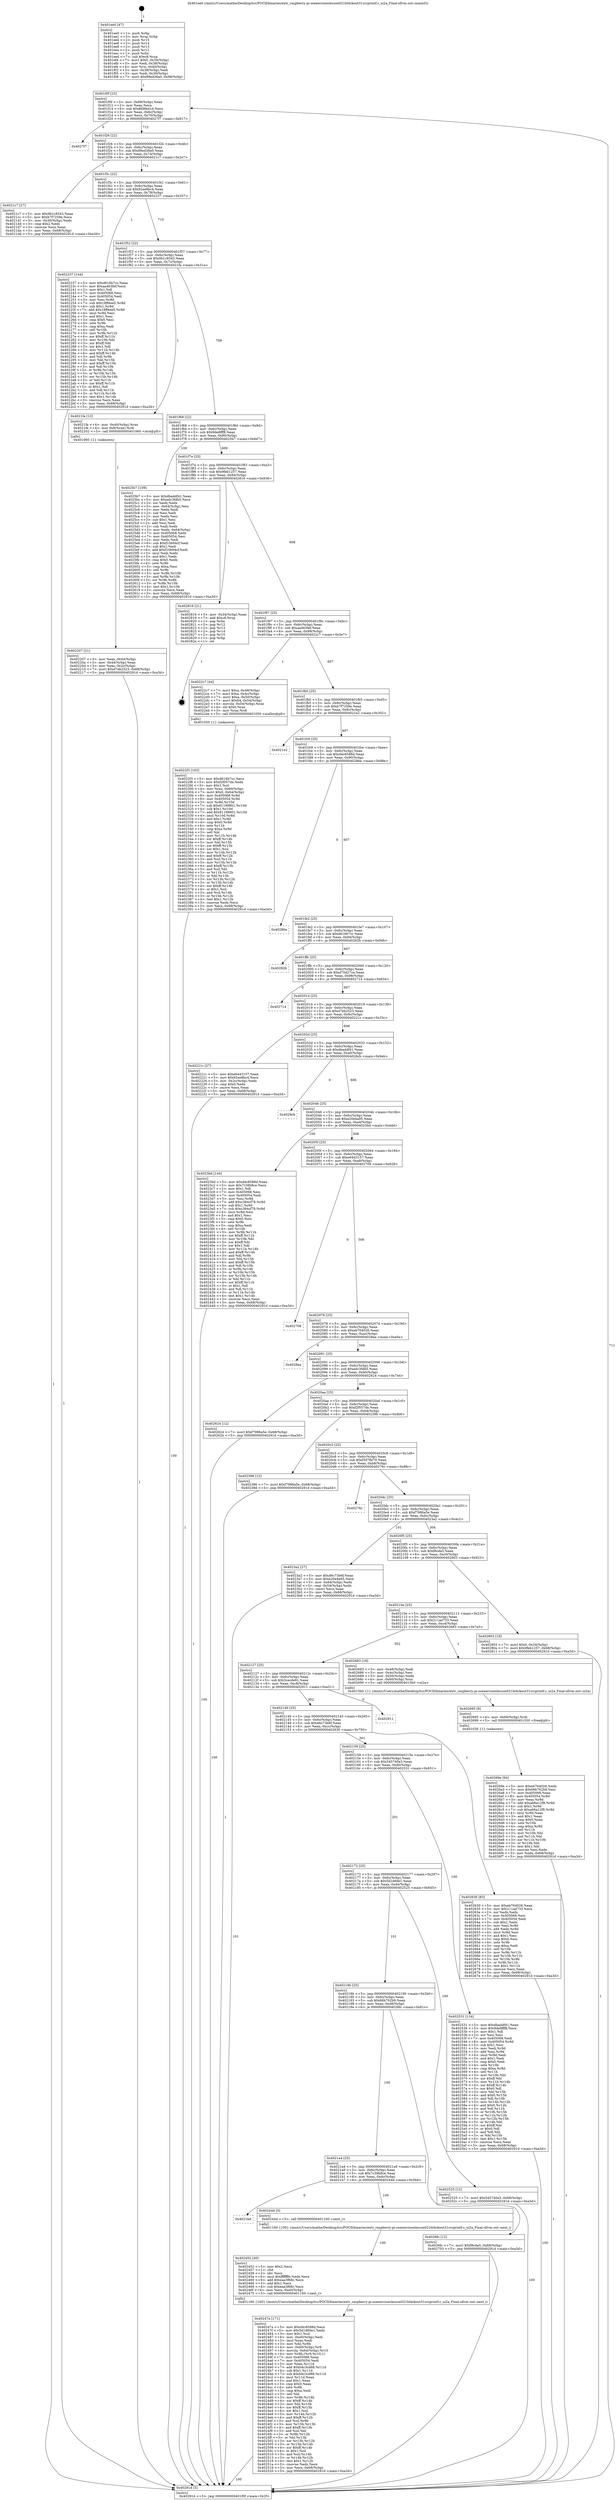digraph "0x401ee0" {
  label = "0x401ee0 (/mnt/c/Users/mathe/Desktop/tcc/POCII/binaries/extr_raspberry-pi-osexerciseslesson021bl4ckout31srcprintf.c_ui2a_Final-ollvm.out::main(0))"
  labelloc = "t"
  node[shape=record]

  Entry [label="",width=0.3,height=0.3,shape=circle,fillcolor=black,style=filled]
  "0x401f0f" [label="{
     0x401f0f [23]\l
     | [instrs]\l
     &nbsp;&nbsp;0x401f0f \<+3\>: mov -0x68(%rbp),%eax\l
     &nbsp;&nbsp;0x401f12 \<+2\>: mov %eax,%ecx\l
     &nbsp;&nbsp;0x401f14 \<+6\>: sub $0x869fa41d,%ecx\l
     &nbsp;&nbsp;0x401f1a \<+3\>: mov %eax,-0x6c(%rbp)\l
     &nbsp;&nbsp;0x401f1d \<+3\>: mov %ecx,-0x70(%rbp)\l
     &nbsp;&nbsp;0x401f20 \<+6\>: je 00000000004027f7 \<main+0x917\>\l
  }"]
  "0x4027f7" [label="{
     0x4027f7\l
  }", style=dashed]
  "0x401f26" [label="{
     0x401f26 [22]\l
     | [instrs]\l
     &nbsp;&nbsp;0x401f26 \<+5\>: jmp 0000000000401f2b \<main+0x4b\>\l
     &nbsp;&nbsp;0x401f2b \<+3\>: mov -0x6c(%rbp),%eax\l
     &nbsp;&nbsp;0x401f2e \<+5\>: sub $0x89ed36a0,%eax\l
     &nbsp;&nbsp;0x401f33 \<+3\>: mov %eax,-0x74(%rbp)\l
     &nbsp;&nbsp;0x401f36 \<+6\>: je 00000000004021c7 \<main+0x2e7\>\l
  }"]
  Exit [label="",width=0.3,height=0.3,shape=circle,fillcolor=black,style=filled,peripheries=2]
  "0x4021c7" [label="{
     0x4021c7 [27]\l
     | [instrs]\l
     &nbsp;&nbsp;0x4021c7 \<+5\>: mov $0x9b1c9343,%eax\l
     &nbsp;&nbsp;0x4021cc \<+5\>: mov $0xb7f7259e,%ecx\l
     &nbsp;&nbsp;0x4021d1 \<+3\>: mov -0x30(%rbp),%edx\l
     &nbsp;&nbsp;0x4021d4 \<+3\>: cmp $0x2,%edx\l
     &nbsp;&nbsp;0x4021d7 \<+3\>: cmovne %ecx,%eax\l
     &nbsp;&nbsp;0x4021da \<+3\>: mov %eax,-0x68(%rbp)\l
     &nbsp;&nbsp;0x4021dd \<+5\>: jmp 000000000040291d \<main+0xa3d\>\l
  }"]
  "0x401f3c" [label="{
     0x401f3c [22]\l
     | [instrs]\l
     &nbsp;&nbsp;0x401f3c \<+5\>: jmp 0000000000401f41 \<main+0x61\>\l
     &nbsp;&nbsp;0x401f41 \<+3\>: mov -0x6c(%rbp),%eax\l
     &nbsp;&nbsp;0x401f44 \<+5\>: sub $0x92ae8bc4,%eax\l
     &nbsp;&nbsp;0x401f49 \<+3\>: mov %eax,-0x78(%rbp)\l
     &nbsp;&nbsp;0x401f4c \<+6\>: je 0000000000402237 \<main+0x357\>\l
  }"]
  "0x40291d" [label="{
     0x40291d [5]\l
     | [instrs]\l
     &nbsp;&nbsp;0x40291d \<+5\>: jmp 0000000000401f0f \<main+0x2f\>\l
  }"]
  "0x401ee0" [label="{
     0x401ee0 [47]\l
     | [instrs]\l
     &nbsp;&nbsp;0x401ee0 \<+1\>: push %rbp\l
     &nbsp;&nbsp;0x401ee1 \<+3\>: mov %rsp,%rbp\l
     &nbsp;&nbsp;0x401ee4 \<+2\>: push %r15\l
     &nbsp;&nbsp;0x401ee6 \<+2\>: push %r14\l
     &nbsp;&nbsp;0x401ee8 \<+2\>: push %r13\l
     &nbsp;&nbsp;0x401eea \<+2\>: push %r12\l
     &nbsp;&nbsp;0x401eec \<+1\>: push %rbx\l
     &nbsp;&nbsp;0x401eed \<+7\>: sub $0xc8,%rsp\l
     &nbsp;&nbsp;0x401ef4 \<+7\>: movl $0x0,-0x34(%rbp)\l
     &nbsp;&nbsp;0x401efb \<+3\>: mov %edi,-0x38(%rbp)\l
     &nbsp;&nbsp;0x401efe \<+4\>: mov %rsi,-0x40(%rbp)\l
     &nbsp;&nbsp;0x401f02 \<+3\>: mov -0x38(%rbp),%edi\l
     &nbsp;&nbsp;0x401f05 \<+3\>: mov %edi,-0x30(%rbp)\l
     &nbsp;&nbsp;0x401f08 \<+7\>: movl $0x89ed36a0,-0x68(%rbp)\l
  }"]
  "0x40269e" [label="{
     0x40269e [94]\l
     | [instrs]\l
     &nbsp;&nbsp;0x40269e \<+5\>: mov $0xeb764026,%edx\l
     &nbsp;&nbsp;0x4026a3 \<+5\>: mov $0x66b762b9,%esi\l
     &nbsp;&nbsp;0x4026a8 \<+7\>: mov 0x405068,%eax\l
     &nbsp;&nbsp;0x4026af \<+8\>: mov 0x405054,%r8d\l
     &nbsp;&nbsp;0x4026b7 \<+3\>: mov %eax,%r9d\l
     &nbsp;&nbsp;0x4026ba \<+7\>: add $0xab6a12f8,%r9d\l
     &nbsp;&nbsp;0x4026c1 \<+4\>: sub $0x1,%r9d\l
     &nbsp;&nbsp;0x4026c5 \<+7\>: sub $0xab6a12f8,%r9d\l
     &nbsp;&nbsp;0x4026cc \<+4\>: imul %r9d,%eax\l
     &nbsp;&nbsp;0x4026d0 \<+3\>: and $0x1,%eax\l
     &nbsp;&nbsp;0x4026d3 \<+3\>: cmp $0x0,%eax\l
     &nbsp;&nbsp;0x4026d6 \<+4\>: sete %r10b\l
     &nbsp;&nbsp;0x4026da \<+4\>: cmp $0xa,%r8d\l
     &nbsp;&nbsp;0x4026de \<+4\>: setl %r11b\l
     &nbsp;&nbsp;0x4026e2 \<+3\>: mov %r10b,%bl\l
     &nbsp;&nbsp;0x4026e5 \<+3\>: and %r11b,%bl\l
     &nbsp;&nbsp;0x4026e8 \<+3\>: xor %r11b,%r10b\l
     &nbsp;&nbsp;0x4026eb \<+3\>: or %r10b,%bl\l
     &nbsp;&nbsp;0x4026ee \<+3\>: test $0x1,%bl\l
     &nbsp;&nbsp;0x4026f1 \<+3\>: cmovne %esi,%edx\l
     &nbsp;&nbsp;0x4026f4 \<+3\>: mov %edx,-0x68(%rbp)\l
     &nbsp;&nbsp;0x4026f7 \<+5\>: jmp 000000000040291d \<main+0xa3d\>\l
  }"]
  "0x402237" [label="{
     0x402237 [144]\l
     | [instrs]\l
     &nbsp;&nbsp;0x402237 \<+5\>: mov $0xd616b7cc,%eax\l
     &nbsp;&nbsp;0x40223c \<+5\>: mov $0xaa463fef,%ecx\l
     &nbsp;&nbsp;0x402241 \<+2\>: mov $0x1,%dl\l
     &nbsp;&nbsp;0x402243 \<+7\>: mov 0x405068,%esi\l
     &nbsp;&nbsp;0x40224a \<+7\>: mov 0x405054,%edi\l
     &nbsp;&nbsp;0x402251 \<+3\>: mov %esi,%r8d\l
     &nbsp;&nbsp;0x402254 \<+7\>: sub $0x18ff4ee5,%r8d\l
     &nbsp;&nbsp;0x40225b \<+4\>: sub $0x1,%r8d\l
     &nbsp;&nbsp;0x40225f \<+7\>: add $0x18ff4ee5,%r8d\l
     &nbsp;&nbsp;0x402266 \<+4\>: imul %r8d,%esi\l
     &nbsp;&nbsp;0x40226a \<+3\>: and $0x1,%esi\l
     &nbsp;&nbsp;0x40226d \<+3\>: cmp $0x0,%esi\l
     &nbsp;&nbsp;0x402270 \<+4\>: sete %r9b\l
     &nbsp;&nbsp;0x402274 \<+3\>: cmp $0xa,%edi\l
     &nbsp;&nbsp;0x402277 \<+4\>: setl %r10b\l
     &nbsp;&nbsp;0x40227b \<+3\>: mov %r9b,%r11b\l
     &nbsp;&nbsp;0x40227e \<+4\>: xor $0xff,%r11b\l
     &nbsp;&nbsp;0x402282 \<+3\>: mov %r10b,%bl\l
     &nbsp;&nbsp;0x402285 \<+3\>: xor $0xff,%bl\l
     &nbsp;&nbsp;0x402288 \<+3\>: xor $0x1,%dl\l
     &nbsp;&nbsp;0x40228b \<+3\>: mov %r11b,%r14b\l
     &nbsp;&nbsp;0x40228e \<+4\>: and $0xff,%r14b\l
     &nbsp;&nbsp;0x402292 \<+3\>: and %dl,%r9b\l
     &nbsp;&nbsp;0x402295 \<+3\>: mov %bl,%r15b\l
     &nbsp;&nbsp;0x402298 \<+4\>: and $0xff,%r15b\l
     &nbsp;&nbsp;0x40229c \<+3\>: and %dl,%r10b\l
     &nbsp;&nbsp;0x40229f \<+3\>: or %r9b,%r14b\l
     &nbsp;&nbsp;0x4022a2 \<+3\>: or %r10b,%r15b\l
     &nbsp;&nbsp;0x4022a5 \<+3\>: xor %r15b,%r14b\l
     &nbsp;&nbsp;0x4022a8 \<+3\>: or %bl,%r11b\l
     &nbsp;&nbsp;0x4022ab \<+4\>: xor $0xff,%r11b\l
     &nbsp;&nbsp;0x4022af \<+3\>: or $0x1,%dl\l
     &nbsp;&nbsp;0x4022b2 \<+3\>: and %dl,%r11b\l
     &nbsp;&nbsp;0x4022b5 \<+3\>: or %r11b,%r14b\l
     &nbsp;&nbsp;0x4022b8 \<+4\>: test $0x1,%r14b\l
     &nbsp;&nbsp;0x4022bc \<+3\>: cmovne %ecx,%eax\l
     &nbsp;&nbsp;0x4022bf \<+3\>: mov %eax,-0x68(%rbp)\l
     &nbsp;&nbsp;0x4022c2 \<+5\>: jmp 000000000040291d \<main+0xa3d\>\l
  }"]
  "0x401f52" [label="{
     0x401f52 [22]\l
     | [instrs]\l
     &nbsp;&nbsp;0x401f52 \<+5\>: jmp 0000000000401f57 \<main+0x77\>\l
     &nbsp;&nbsp;0x401f57 \<+3\>: mov -0x6c(%rbp),%eax\l
     &nbsp;&nbsp;0x401f5a \<+5\>: sub $0x9b1c9343,%eax\l
     &nbsp;&nbsp;0x401f5f \<+3\>: mov %eax,-0x7c(%rbp)\l
     &nbsp;&nbsp;0x401f62 \<+6\>: je 00000000004021fa \<main+0x31a\>\l
  }"]
  "0x402695" [label="{
     0x402695 [9]\l
     | [instrs]\l
     &nbsp;&nbsp;0x402695 \<+4\>: mov -0x60(%rbp),%rdi\l
     &nbsp;&nbsp;0x402699 \<+5\>: call 0000000000401030 \<free@plt\>\l
     | [calls]\l
     &nbsp;&nbsp;0x401030 \{1\} (unknown)\l
  }"]
  "0x4021fa" [label="{
     0x4021fa [13]\l
     | [instrs]\l
     &nbsp;&nbsp;0x4021fa \<+4\>: mov -0x40(%rbp),%rax\l
     &nbsp;&nbsp;0x4021fe \<+4\>: mov 0x8(%rax),%rdi\l
     &nbsp;&nbsp;0x402202 \<+5\>: call 0000000000401060 \<atoi@plt\>\l
     | [calls]\l
     &nbsp;&nbsp;0x401060 \{1\} (unknown)\l
  }"]
  "0x401f68" [label="{
     0x401f68 [22]\l
     | [instrs]\l
     &nbsp;&nbsp;0x401f68 \<+5\>: jmp 0000000000401f6d \<main+0x8d\>\l
     &nbsp;&nbsp;0x401f6d \<+3\>: mov -0x6c(%rbp),%eax\l
     &nbsp;&nbsp;0x401f70 \<+5\>: sub $0x9de8fff8,%eax\l
     &nbsp;&nbsp;0x401f75 \<+3\>: mov %eax,-0x80(%rbp)\l
     &nbsp;&nbsp;0x401f78 \<+6\>: je 00000000004025b7 \<main+0x6d7\>\l
  }"]
  "0x402207" [label="{
     0x402207 [21]\l
     | [instrs]\l
     &nbsp;&nbsp;0x402207 \<+3\>: mov %eax,-0x44(%rbp)\l
     &nbsp;&nbsp;0x40220a \<+3\>: mov -0x44(%rbp),%eax\l
     &nbsp;&nbsp;0x40220d \<+3\>: mov %eax,-0x2c(%rbp)\l
     &nbsp;&nbsp;0x402210 \<+7\>: movl $0xd7eb2523,-0x68(%rbp)\l
     &nbsp;&nbsp;0x402217 \<+5\>: jmp 000000000040291d \<main+0xa3d\>\l
  }"]
  "0x40247a" [label="{
     0x40247a [171]\l
     | [instrs]\l
     &nbsp;&nbsp;0x40247a \<+5\>: mov $0xd4c8588d,%ecx\l
     &nbsp;&nbsp;0x40247f \<+5\>: mov $0x5d1d69e1,%edx\l
     &nbsp;&nbsp;0x402484 \<+3\>: mov $0x1,%sil\l
     &nbsp;&nbsp;0x402487 \<+6\>: mov -0xe0(%rbp),%edi\l
     &nbsp;&nbsp;0x40248d \<+3\>: imul %eax,%edi\l
     &nbsp;&nbsp;0x402490 \<+3\>: mov %dil,%r8b\l
     &nbsp;&nbsp;0x402493 \<+4\>: mov -0x60(%rbp),%r9\l
     &nbsp;&nbsp;0x402497 \<+4\>: movslq -0x64(%rbp),%r10\l
     &nbsp;&nbsp;0x40249b \<+4\>: mov %r8b,(%r9,%r10,1)\l
     &nbsp;&nbsp;0x40249f \<+7\>: mov 0x405068,%eax\l
     &nbsp;&nbsp;0x4024a6 \<+7\>: mov 0x405054,%edi\l
     &nbsp;&nbsp;0x4024ad \<+3\>: mov %eax,%r11d\l
     &nbsp;&nbsp;0x4024b0 \<+7\>: add $0xb4c3cd88,%r11d\l
     &nbsp;&nbsp;0x4024b7 \<+4\>: sub $0x1,%r11d\l
     &nbsp;&nbsp;0x4024bb \<+7\>: sub $0xb4c3cd88,%r11d\l
     &nbsp;&nbsp;0x4024c2 \<+4\>: imul %r11d,%eax\l
     &nbsp;&nbsp;0x4024c6 \<+3\>: and $0x1,%eax\l
     &nbsp;&nbsp;0x4024c9 \<+3\>: cmp $0x0,%eax\l
     &nbsp;&nbsp;0x4024cc \<+4\>: sete %r8b\l
     &nbsp;&nbsp;0x4024d0 \<+3\>: cmp $0xa,%edi\l
     &nbsp;&nbsp;0x4024d3 \<+3\>: setl %bl\l
     &nbsp;&nbsp;0x4024d6 \<+3\>: mov %r8b,%r14b\l
     &nbsp;&nbsp;0x4024d9 \<+4\>: xor $0xff,%r14b\l
     &nbsp;&nbsp;0x4024dd \<+3\>: mov %bl,%r15b\l
     &nbsp;&nbsp;0x4024e0 \<+4\>: xor $0xff,%r15b\l
     &nbsp;&nbsp;0x4024e4 \<+4\>: xor $0x1,%sil\l
     &nbsp;&nbsp;0x4024e8 \<+3\>: mov %r14b,%r12b\l
     &nbsp;&nbsp;0x4024eb \<+4\>: and $0xff,%r12b\l
     &nbsp;&nbsp;0x4024ef \<+3\>: and %sil,%r8b\l
     &nbsp;&nbsp;0x4024f2 \<+3\>: mov %r15b,%r13b\l
     &nbsp;&nbsp;0x4024f5 \<+4\>: and $0xff,%r13b\l
     &nbsp;&nbsp;0x4024f9 \<+3\>: and %sil,%bl\l
     &nbsp;&nbsp;0x4024fc \<+3\>: or %r8b,%r12b\l
     &nbsp;&nbsp;0x4024ff \<+3\>: or %bl,%r13b\l
     &nbsp;&nbsp;0x402502 \<+3\>: xor %r13b,%r12b\l
     &nbsp;&nbsp;0x402505 \<+3\>: or %r15b,%r14b\l
     &nbsp;&nbsp;0x402508 \<+4\>: xor $0xff,%r14b\l
     &nbsp;&nbsp;0x40250c \<+4\>: or $0x1,%sil\l
     &nbsp;&nbsp;0x402510 \<+3\>: and %sil,%r14b\l
     &nbsp;&nbsp;0x402513 \<+3\>: or %r14b,%r12b\l
     &nbsp;&nbsp;0x402516 \<+4\>: test $0x1,%r12b\l
     &nbsp;&nbsp;0x40251a \<+3\>: cmovne %edx,%ecx\l
     &nbsp;&nbsp;0x40251d \<+3\>: mov %ecx,-0x68(%rbp)\l
     &nbsp;&nbsp;0x402520 \<+5\>: jmp 000000000040291d \<main+0xa3d\>\l
  }"]
  "0x4025b7" [label="{
     0x4025b7 [109]\l
     | [instrs]\l
     &nbsp;&nbsp;0x4025b7 \<+5\>: mov $0xdbaddf41,%eax\l
     &nbsp;&nbsp;0x4025bc \<+5\>: mov $0xedc3fdb5,%ecx\l
     &nbsp;&nbsp;0x4025c1 \<+2\>: xor %edx,%edx\l
     &nbsp;&nbsp;0x4025c3 \<+3\>: mov -0x64(%rbp),%esi\l
     &nbsp;&nbsp;0x4025c6 \<+2\>: mov %edx,%edi\l
     &nbsp;&nbsp;0x4025c8 \<+2\>: sub %esi,%edi\l
     &nbsp;&nbsp;0x4025ca \<+2\>: mov %edx,%esi\l
     &nbsp;&nbsp;0x4025cc \<+3\>: sub $0x1,%esi\l
     &nbsp;&nbsp;0x4025cf \<+2\>: add %esi,%edi\l
     &nbsp;&nbsp;0x4025d1 \<+2\>: sub %edi,%edx\l
     &nbsp;&nbsp;0x4025d3 \<+3\>: mov %edx,-0x64(%rbp)\l
     &nbsp;&nbsp;0x4025d6 \<+7\>: mov 0x405068,%edx\l
     &nbsp;&nbsp;0x4025dd \<+7\>: mov 0x405054,%esi\l
     &nbsp;&nbsp;0x4025e4 \<+2\>: mov %edx,%edi\l
     &nbsp;&nbsp;0x4025e6 \<+6\>: sub $0xf10b94cf,%edi\l
     &nbsp;&nbsp;0x4025ec \<+3\>: sub $0x1,%edi\l
     &nbsp;&nbsp;0x4025ef \<+6\>: add $0xf10b94cf,%edi\l
     &nbsp;&nbsp;0x4025f5 \<+3\>: imul %edi,%edx\l
     &nbsp;&nbsp;0x4025f8 \<+3\>: and $0x1,%edx\l
     &nbsp;&nbsp;0x4025fb \<+3\>: cmp $0x0,%edx\l
     &nbsp;&nbsp;0x4025fe \<+4\>: sete %r8b\l
     &nbsp;&nbsp;0x402602 \<+3\>: cmp $0xa,%esi\l
     &nbsp;&nbsp;0x402605 \<+4\>: setl %r9b\l
     &nbsp;&nbsp;0x402609 \<+3\>: mov %r8b,%r10b\l
     &nbsp;&nbsp;0x40260c \<+3\>: and %r9b,%r10b\l
     &nbsp;&nbsp;0x40260f \<+3\>: xor %r9b,%r8b\l
     &nbsp;&nbsp;0x402612 \<+3\>: or %r8b,%r10b\l
     &nbsp;&nbsp;0x402615 \<+4\>: test $0x1,%r10b\l
     &nbsp;&nbsp;0x402619 \<+3\>: cmovne %ecx,%eax\l
     &nbsp;&nbsp;0x40261c \<+3\>: mov %eax,-0x68(%rbp)\l
     &nbsp;&nbsp;0x40261f \<+5\>: jmp 000000000040291d \<main+0xa3d\>\l
  }"]
  "0x401f7e" [label="{
     0x401f7e [25]\l
     | [instrs]\l
     &nbsp;&nbsp;0x401f7e \<+5\>: jmp 0000000000401f83 \<main+0xa3\>\l
     &nbsp;&nbsp;0x401f83 \<+3\>: mov -0x6c(%rbp),%eax\l
     &nbsp;&nbsp;0x401f86 \<+5\>: sub $0x9feb1257,%eax\l
     &nbsp;&nbsp;0x401f8b \<+6\>: mov %eax,-0x84(%rbp)\l
     &nbsp;&nbsp;0x401f91 \<+6\>: je 0000000000402816 \<main+0x936\>\l
  }"]
  "0x402452" [label="{
     0x402452 [40]\l
     | [instrs]\l
     &nbsp;&nbsp;0x402452 \<+5\>: mov $0x2,%ecx\l
     &nbsp;&nbsp;0x402457 \<+1\>: cltd\l
     &nbsp;&nbsp;0x402458 \<+2\>: idiv %ecx\l
     &nbsp;&nbsp;0x40245a \<+6\>: imul $0xfffffffe,%edx,%ecx\l
     &nbsp;&nbsp;0x402460 \<+6\>: add $0xeaa3f68c,%ecx\l
     &nbsp;&nbsp;0x402466 \<+3\>: add $0x1,%ecx\l
     &nbsp;&nbsp;0x402469 \<+6\>: sub $0xeaa3f68c,%ecx\l
     &nbsp;&nbsp;0x40246f \<+6\>: mov %ecx,-0xe0(%rbp)\l
     &nbsp;&nbsp;0x402475 \<+5\>: call 0000000000401160 \<next_i\>\l
     | [calls]\l
     &nbsp;&nbsp;0x401160 \{100\} (/mnt/c/Users/mathe/Desktop/tcc/POCII/binaries/extr_raspberry-pi-osexerciseslesson021bl4ckout31srcprintf.c_ui2a_Final-ollvm.out::next_i)\l
  }"]
  "0x402816" [label="{
     0x402816 [21]\l
     | [instrs]\l
     &nbsp;&nbsp;0x402816 \<+3\>: mov -0x34(%rbp),%eax\l
     &nbsp;&nbsp;0x402819 \<+7\>: add $0xc8,%rsp\l
     &nbsp;&nbsp;0x402820 \<+1\>: pop %rbx\l
     &nbsp;&nbsp;0x402821 \<+2\>: pop %r12\l
     &nbsp;&nbsp;0x402823 \<+2\>: pop %r13\l
     &nbsp;&nbsp;0x402825 \<+2\>: pop %r14\l
     &nbsp;&nbsp;0x402827 \<+2\>: pop %r15\l
     &nbsp;&nbsp;0x402829 \<+1\>: pop %rbp\l
     &nbsp;&nbsp;0x40282a \<+1\>: ret\l
  }"]
  "0x401f97" [label="{
     0x401f97 [25]\l
     | [instrs]\l
     &nbsp;&nbsp;0x401f97 \<+5\>: jmp 0000000000401f9c \<main+0xbc\>\l
     &nbsp;&nbsp;0x401f9c \<+3\>: mov -0x6c(%rbp),%eax\l
     &nbsp;&nbsp;0x401f9f \<+5\>: sub $0xaa463fef,%eax\l
     &nbsp;&nbsp;0x401fa4 \<+6\>: mov %eax,-0x88(%rbp)\l
     &nbsp;&nbsp;0x401faa \<+6\>: je 00000000004022c7 \<main+0x3e7\>\l
  }"]
  "0x4021bd" [label="{
     0x4021bd\l
  }", style=dashed]
  "0x4022c7" [label="{
     0x4022c7 [44]\l
     | [instrs]\l
     &nbsp;&nbsp;0x4022c7 \<+7\>: movl $0xa,-0x48(%rbp)\l
     &nbsp;&nbsp;0x4022ce \<+7\>: movl $0xa,-0x4c(%rbp)\l
     &nbsp;&nbsp;0x4022d5 \<+7\>: movl $0xa,-0x50(%rbp)\l
     &nbsp;&nbsp;0x4022dc \<+7\>: movl $0x64,-0x54(%rbp)\l
     &nbsp;&nbsp;0x4022e3 \<+4\>: movslq -0x54(%rbp),%rax\l
     &nbsp;&nbsp;0x4022e7 \<+4\>: shl $0x0,%rax\l
     &nbsp;&nbsp;0x4022eb \<+3\>: mov %rax,%rdi\l
     &nbsp;&nbsp;0x4022ee \<+5\>: call 0000000000401050 \<malloc@plt\>\l
     | [calls]\l
     &nbsp;&nbsp;0x401050 \{1\} (unknown)\l
  }"]
  "0x401fb0" [label="{
     0x401fb0 [25]\l
     | [instrs]\l
     &nbsp;&nbsp;0x401fb0 \<+5\>: jmp 0000000000401fb5 \<main+0xd5\>\l
     &nbsp;&nbsp;0x401fb5 \<+3\>: mov -0x6c(%rbp),%eax\l
     &nbsp;&nbsp;0x401fb8 \<+5\>: sub $0xb7f7259e,%eax\l
     &nbsp;&nbsp;0x401fbd \<+6\>: mov %eax,-0x8c(%rbp)\l
     &nbsp;&nbsp;0x401fc3 \<+6\>: je 00000000004021e2 \<main+0x302\>\l
  }"]
  "0x40244d" [label="{
     0x40244d [5]\l
     | [instrs]\l
     &nbsp;&nbsp;0x40244d \<+5\>: call 0000000000401160 \<next_i\>\l
     | [calls]\l
     &nbsp;&nbsp;0x401160 \{100\} (/mnt/c/Users/mathe/Desktop/tcc/POCII/binaries/extr_raspberry-pi-osexerciseslesson021bl4ckout31srcprintf.c_ui2a_Final-ollvm.out::next_i)\l
  }"]
  "0x4021e2" [label="{
     0x4021e2\l
  }", style=dashed]
  "0x401fc9" [label="{
     0x401fc9 [25]\l
     | [instrs]\l
     &nbsp;&nbsp;0x401fc9 \<+5\>: jmp 0000000000401fce \<main+0xee\>\l
     &nbsp;&nbsp;0x401fce \<+3\>: mov -0x6c(%rbp),%eax\l
     &nbsp;&nbsp;0x401fd1 \<+5\>: sub $0xd4c8588d,%eax\l
     &nbsp;&nbsp;0x401fd6 \<+6\>: mov %eax,-0x90(%rbp)\l
     &nbsp;&nbsp;0x401fdc \<+6\>: je 000000000040286e \<main+0x98e\>\l
  }"]
  "0x4021a4" [label="{
     0x4021a4 [25]\l
     | [instrs]\l
     &nbsp;&nbsp;0x4021a4 \<+5\>: jmp 00000000004021a9 \<main+0x2c9\>\l
     &nbsp;&nbsp;0x4021a9 \<+3\>: mov -0x6c(%rbp),%eax\l
     &nbsp;&nbsp;0x4021ac \<+5\>: sub $0x7c39b8ce,%eax\l
     &nbsp;&nbsp;0x4021b1 \<+6\>: mov %eax,-0xdc(%rbp)\l
     &nbsp;&nbsp;0x4021b7 \<+6\>: je 000000000040244d \<main+0x56d\>\l
  }"]
  "0x40286e" [label="{
     0x40286e\l
  }", style=dashed]
  "0x401fe2" [label="{
     0x401fe2 [25]\l
     | [instrs]\l
     &nbsp;&nbsp;0x401fe2 \<+5\>: jmp 0000000000401fe7 \<main+0x107\>\l
     &nbsp;&nbsp;0x401fe7 \<+3\>: mov -0x6c(%rbp),%eax\l
     &nbsp;&nbsp;0x401fea \<+5\>: sub $0xd616b7cc,%eax\l
     &nbsp;&nbsp;0x401fef \<+6\>: mov %eax,-0x94(%rbp)\l
     &nbsp;&nbsp;0x401ff5 \<+6\>: je 000000000040282b \<main+0x94b\>\l
  }"]
  "0x4026fc" [label="{
     0x4026fc [12]\l
     | [instrs]\l
     &nbsp;&nbsp;0x4026fc \<+7\>: movl $0xf8cda5,-0x68(%rbp)\l
     &nbsp;&nbsp;0x402703 \<+5\>: jmp 000000000040291d \<main+0xa3d\>\l
  }"]
  "0x40282b" [label="{
     0x40282b\l
  }", style=dashed]
  "0x401ffb" [label="{
     0x401ffb [25]\l
     | [instrs]\l
     &nbsp;&nbsp;0x401ffb \<+5\>: jmp 0000000000402000 \<main+0x120\>\l
     &nbsp;&nbsp;0x402000 \<+3\>: mov -0x6c(%rbp),%eax\l
     &nbsp;&nbsp;0x402003 \<+5\>: sub $0xd70d27ce,%eax\l
     &nbsp;&nbsp;0x402008 \<+6\>: mov %eax,-0x98(%rbp)\l
     &nbsp;&nbsp;0x40200e \<+6\>: je 0000000000402714 \<main+0x834\>\l
  }"]
  "0x40218b" [label="{
     0x40218b [25]\l
     | [instrs]\l
     &nbsp;&nbsp;0x40218b \<+5\>: jmp 0000000000402190 \<main+0x2b0\>\l
     &nbsp;&nbsp;0x402190 \<+3\>: mov -0x6c(%rbp),%eax\l
     &nbsp;&nbsp;0x402193 \<+5\>: sub $0x66b762b9,%eax\l
     &nbsp;&nbsp;0x402198 \<+6\>: mov %eax,-0xd8(%rbp)\l
     &nbsp;&nbsp;0x40219e \<+6\>: je 00000000004026fc \<main+0x81c\>\l
  }"]
  "0x402714" [label="{
     0x402714\l
  }", style=dashed]
  "0x402014" [label="{
     0x402014 [25]\l
     | [instrs]\l
     &nbsp;&nbsp;0x402014 \<+5\>: jmp 0000000000402019 \<main+0x139\>\l
     &nbsp;&nbsp;0x402019 \<+3\>: mov -0x6c(%rbp),%eax\l
     &nbsp;&nbsp;0x40201c \<+5\>: sub $0xd7eb2523,%eax\l
     &nbsp;&nbsp;0x402021 \<+6\>: mov %eax,-0x9c(%rbp)\l
     &nbsp;&nbsp;0x402027 \<+6\>: je 000000000040221c \<main+0x33c\>\l
  }"]
  "0x402525" [label="{
     0x402525 [12]\l
     | [instrs]\l
     &nbsp;&nbsp;0x402525 \<+7\>: movl $0x545740a3,-0x68(%rbp)\l
     &nbsp;&nbsp;0x40252c \<+5\>: jmp 000000000040291d \<main+0xa3d\>\l
  }"]
  "0x40221c" [label="{
     0x40221c [27]\l
     | [instrs]\l
     &nbsp;&nbsp;0x40221c \<+5\>: mov $0xe6443157,%eax\l
     &nbsp;&nbsp;0x402221 \<+5\>: mov $0x92ae8bc4,%ecx\l
     &nbsp;&nbsp;0x402226 \<+3\>: mov -0x2c(%rbp),%edx\l
     &nbsp;&nbsp;0x402229 \<+3\>: cmp $0x0,%edx\l
     &nbsp;&nbsp;0x40222c \<+3\>: cmove %ecx,%eax\l
     &nbsp;&nbsp;0x40222f \<+3\>: mov %eax,-0x68(%rbp)\l
     &nbsp;&nbsp;0x402232 \<+5\>: jmp 000000000040291d \<main+0xa3d\>\l
  }"]
  "0x40202d" [label="{
     0x40202d [25]\l
     | [instrs]\l
     &nbsp;&nbsp;0x40202d \<+5\>: jmp 0000000000402032 \<main+0x152\>\l
     &nbsp;&nbsp;0x402032 \<+3\>: mov -0x6c(%rbp),%eax\l
     &nbsp;&nbsp;0x402035 \<+5\>: sub $0xdbaddf41,%eax\l
     &nbsp;&nbsp;0x40203a \<+6\>: mov %eax,-0xa0(%rbp)\l
     &nbsp;&nbsp;0x402040 \<+6\>: je 00000000004028cb \<main+0x9eb\>\l
  }"]
  "0x4022f3" [label="{
     0x4022f3 [163]\l
     | [instrs]\l
     &nbsp;&nbsp;0x4022f3 \<+5\>: mov $0xd616b7cc,%ecx\l
     &nbsp;&nbsp;0x4022f8 \<+5\>: mov $0xf2f057de,%edx\l
     &nbsp;&nbsp;0x4022fd \<+3\>: mov $0x1,%sil\l
     &nbsp;&nbsp;0x402300 \<+4\>: mov %rax,-0x60(%rbp)\l
     &nbsp;&nbsp;0x402304 \<+7\>: movl $0x0,-0x64(%rbp)\l
     &nbsp;&nbsp;0x40230b \<+8\>: mov 0x405068,%r8d\l
     &nbsp;&nbsp;0x402313 \<+8\>: mov 0x405054,%r9d\l
     &nbsp;&nbsp;0x40231b \<+3\>: mov %r8d,%r10d\l
     &nbsp;&nbsp;0x40231e \<+7\>: sub $0x81189801,%r10d\l
     &nbsp;&nbsp;0x402325 \<+4\>: sub $0x1,%r10d\l
     &nbsp;&nbsp;0x402329 \<+7\>: add $0x81189801,%r10d\l
     &nbsp;&nbsp;0x402330 \<+4\>: imul %r10d,%r8d\l
     &nbsp;&nbsp;0x402334 \<+4\>: and $0x1,%r8d\l
     &nbsp;&nbsp;0x402338 \<+4\>: cmp $0x0,%r8d\l
     &nbsp;&nbsp;0x40233c \<+4\>: sete %r11b\l
     &nbsp;&nbsp;0x402340 \<+4\>: cmp $0xa,%r9d\l
     &nbsp;&nbsp;0x402344 \<+3\>: setl %bl\l
     &nbsp;&nbsp;0x402347 \<+3\>: mov %r11b,%r14b\l
     &nbsp;&nbsp;0x40234a \<+4\>: xor $0xff,%r14b\l
     &nbsp;&nbsp;0x40234e \<+3\>: mov %bl,%r15b\l
     &nbsp;&nbsp;0x402351 \<+4\>: xor $0xff,%r15b\l
     &nbsp;&nbsp;0x402355 \<+4\>: xor $0x1,%sil\l
     &nbsp;&nbsp;0x402359 \<+3\>: mov %r14b,%r12b\l
     &nbsp;&nbsp;0x40235c \<+4\>: and $0xff,%r12b\l
     &nbsp;&nbsp;0x402360 \<+3\>: and %sil,%r11b\l
     &nbsp;&nbsp;0x402363 \<+3\>: mov %r15b,%r13b\l
     &nbsp;&nbsp;0x402366 \<+4\>: and $0xff,%r13b\l
     &nbsp;&nbsp;0x40236a \<+3\>: and %sil,%bl\l
     &nbsp;&nbsp;0x40236d \<+3\>: or %r11b,%r12b\l
     &nbsp;&nbsp;0x402370 \<+3\>: or %bl,%r13b\l
     &nbsp;&nbsp;0x402373 \<+3\>: xor %r13b,%r12b\l
     &nbsp;&nbsp;0x402376 \<+3\>: or %r15b,%r14b\l
     &nbsp;&nbsp;0x402379 \<+4\>: xor $0xff,%r14b\l
     &nbsp;&nbsp;0x40237d \<+4\>: or $0x1,%sil\l
     &nbsp;&nbsp;0x402381 \<+3\>: and %sil,%r14b\l
     &nbsp;&nbsp;0x402384 \<+3\>: or %r14b,%r12b\l
     &nbsp;&nbsp;0x402387 \<+4\>: test $0x1,%r12b\l
     &nbsp;&nbsp;0x40238b \<+3\>: cmovne %edx,%ecx\l
     &nbsp;&nbsp;0x40238e \<+3\>: mov %ecx,-0x68(%rbp)\l
     &nbsp;&nbsp;0x402391 \<+5\>: jmp 000000000040291d \<main+0xa3d\>\l
  }"]
  "0x402172" [label="{
     0x402172 [25]\l
     | [instrs]\l
     &nbsp;&nbsp;0x402172 \<+5\>: jmp 0000000000402177 \<main+0x297\>\l
     &nbsp;&nbsp;0x402177 \<+3\>: mov -0x6c(%rbp),%eax\l
     &nbsp;&nbsp;0x40217a \<+5\>: sub $0x5d1d69e1,%eax\l
     &nbsp;&nbsp;0x40217f \<+6\>: mov %eax,-0xd4(%rbp)\l
     &nbsp;&nbsp;0x402185 \<+6\>: je 0000000000402525 \<main+0x645\>\l
  }"]
  "0x4028cb" [label="{
     0x4028cb\l
  }", style=dashed]
  "0x402046" [label="{
     0x402046 [25]\l
     | [instrs]\l
     &nbsp;&nbsp;0x402046 \<+5\>: jmp 000000000040204b \<main+0x16b\>\l
     &nbsp;&nbsp;0x40204b \<+3\>: mov -0x6c(%rbp),%eax\l
     &nbsp;&nbsp;0x40204e \<+5\>: sub $0xe20e4a95,%eax\l
     &nbsp;&nbsp;0x402053 \<+6\>: mov %eax,-0xa4(%rbp)\l
     &nbsp;&nbsp;0x402059 \<+6\>: je 00000000004023bd \<main+0x4dd\>\l
  }"]
  "0x402531" [label="{
     0x402531 [134]\l
     | [instrs]\l
     &nbsp;&nbsp;0x402531 \<+5\>: mov $0xdbaddf41,%eax\l
     &nbsp;&nbsp;0x402536 \<+5\>: mov $0x9de8fff8,%ecx\l
     &nbsp;&nbsp;0x40253b \<+2\>: mov $0x1,%dl\l
     &nbsp;&nbsp;0x40253d \<+2\>: xor %esi,%esi\l
     &nbsp;&nbsp;0x40253f \<+7\>: mov 0x405068,%edi\l
     &nbsp;&nbsp;0x402546 \<+8\>: mov 0x405054,%r8d\l
     &nbsp;&nbsp;0x40254e \<+3\>: sub $0x1,%esi\l
     &nbsp;&nbsp;0x402551 \<+3\>: mov %edi,%r9d\l
     &nbsp;&nbsp;0x402554 \<+3\>: add %esi,%r9d\l
     &nbsp;&nbsp;0x402557 \<+4\>: imul %r9d,%edi\l
     &nbsp;&nbsp;0x40255b \<+3\>: and $0x1,%edi\l
     &nbsp;&nbsp;0x40255e \<+3\>: cmp $0x0,%edi\l
     &nbsp;&nbsp;0x402561 \<+4\>: sete %r10b\l
     &nbsp;&nbsp;0x402565 \<+4\>: cmp $0xa,%r8d\l
     &nbsp;&nbsp;0x402569 \<+4\>: setl %r11b\l
     &nbsp;&nbsp;0x40256d \<+3\>: mov %r10b,%bl\l
     &nbsp;&nbsp;0x402570 \<+3\>: xor $0xff,%bl\l
     &nbsp;&nbsp;0x402573 \<+3\>: mov %r11b,%r14b\l
     &nbsp;&nbsp;0x402576 \<+4\>: xor $0xff,%r14b\l
     &nbsp;&nbsp;0x40257a \<+3\>: xor $0x0,%dl\l
     &nbsp;&nbsp;0x40257d \<+3\>: mov %bl,%r15b\l
     &nbsp;&nbsp;0x402580 \<+4\>: and $0x0,%r15b\l
     &nbsp;&nbsp;0x402584 \<+3\>: and %dl,%r10b\l
     &nbsp;&nbsp;0x402587 \<+3\>: mov %r14b,%r12b\l
     &nbsp;&nbsp;0x40258a \<+4\>: and $0x0,%r12b\l
     &nbsp;&nbsp;0x40258e \<+3\>: and %dl,%r11b\l
     &nbsp;&nbsp;0x402591 \<+3\>: or %r10b,%r15b\l
     &nbsp;&nbsp;0x402594 \<+3\>: or %r11b,%r12b\l
     &nbsp;&nbsp;0x402597 \<+3\>: xor %r12b,%r15b\l
     &nbsp;&nbsp;0x40259a \<+3\>: or %r14b,%bl\l
     &nbsp;&nbsp;0x40259d \<+3\>: xor $0xff,%bl\l
     &nbsp;&nbsp;0x4025a0 \<+3\>: or $0x0,%dl\l
     &nbsp;&nbsp;0x4025a3 \<+2\>: and %dl,%bl\l
     &nbsp;&nbsp;0x4025a5 \<+3\>: or %bl,%r15b\l
     &nbsp;&nbsp;0x4025a8 \<+4\>: test $0x1,%r15b\l
     &nbsp;&nbsp;0x4025ac \<+3\>: cmovne %ecx,%eax\l
     &nbsp;&nbsp;0x4025af \<+3\>: mov %eax,-0x68(%rbp)\l
     &nbsp;&nbsp;0x4025b2 \<+5\>: jmp 000000000040291d \<main+0xa3d\>\l
  }"]
  "0x4023bd" [label="{
     0x4023bd [144]\l
     | [instrs]\l
     &nbsp;&nbsp;0x4023bd \<+5\>: mov $0xd4c8588d,%eax\l
     &nbsp;&nbsp;0x4023c2 \<+5\>: mov $0x7c39b8ce,%ecx\l
     &nbsp;&nbsp;0x4023c7 \<+2\>: mov $0x1,%dl\l
     &nbsp;&nbsp;0x4023c9 \<+7\>: mov 0x405068,%esi\l
     &nbsp;&nbsp;0x4023d0 \<+7\>: mov 0x405054,%edi\l
     &nbsp;&nbsp;0x4023d7 \<+3\>: mov %esi,%r8d\l
     &nbsp;&nbsp;0x4023da \<+7\>: add $0xc384cf78,%r8d\l
     &nbsp;&nbsp;0x4023e1 \<+4\>: sub $0x1,%r8d\l
     &nbsp;&nbsp;0x4023e5 \<+7\>: sub $0xc384cf78,%r8d\l
     &nbsp;&nbsp;0x4023ec \<+4\>: imul %r8d,%esi\l
     &nbsp;&nbsp;0x4023f0 \<+3\>: and $0x1,%esi\l
     &nbsp;&nbsp;0x4023f3 \<+3\>: cmp $0x0,%esi\l
     &nbsp;&nbsp;0x4023f6 \<+4\>: sete %r9b\l
     &nbsp;&nbsp;0x4023fa \<+3\>: cmp $0xa,%edi\l
     &nbsp;&nbsp;0x4023fd \<+4\>: setl %r10b\l
     &nbsp;&nbsp;0x402401 \<+3\>: mov %r9b,%r11b\l
     &nbsp;&nbsp;0x402404 \<+4\>: xor $0xff,%r11b\l
     &nbsp;&nbsp;0x402408 \<+3\>: mov %r10b,%bl\l
     &nbsp;&nbsp;0x40240b \<+3\>: xor $0xff,%bl\l
     &nbsp;&nbsp;0x40240e \<+3\>: xor $0x1,%dl\l
     &nbsp;&nbsp;0x402411 \<+3\>: mov %r11b,%r14b\l
     &nbsp;&nbsp;0x402414 \<+4\>: and $0xff,%r14b\l
     &nbsp;&nbsp;0x402418 \<+3\>: and %dl,%r9b\l
     &nbsp;&nbsp;0x40241b \<+3\>: mov %bl,%r15b\l
     &nbsp;&nbsp;0x40241e \<+4\>: and $0xff,%r15b\l
     &nbsp;&nbsp;0x402422 \<+3\>: and %dl,%r10b\l
     &nbsp;&nbsp;0x402425 \<+3\>: or %r9b,%r14b\l
     &nbsp;&nbsp;0x402428 \<+3\>: or %r10b,%r15b\l
     &nbsp;&nbsp;0x40242b \<+3\>: xor %r15b,%r14b\l
     &nbsp;&nbsp;0x40242e \<+3\>: or %bl,%r11b\l
     &nbsp;&nbsp;0x402431 \<+4\>: xor $0xff,%r11b\l
     &nbsp;&nbsp;0x402435 \<+3\>: or $0x1,%dl\l
     &nbsp;&nbsp;0x402438 \<+3\>: and %dl,%r11b\l
     &nbsp;&nbsp;0x40243b \<+3\>: or %r11b,%r14b\l
     &nbsp;&nbsp;0x40243e \<+4\>: test $0x1,%r14b\l
     &nbsp;&nbsp;0x402442 \<+3\>: cmovne %ecx,%eax\l
     &nbsp;&nbsp;0x402445 \<+3\>: mov %eax,-0x68(%rbp)\l
     &nbsp;&nbsp;0x402448 \<+5\>: jmp 000000000040291d \<main+0xa3d\>\l
  }"]
  "0x40205f" [label="{
     0x40205f [25]\l
     | [instrs]\l
     &nbsp;&nbsp;0x40205f \<+5\>: jmp 0000000000402064 \<main+0x184\>\l
     &nbsp;&nbsp;0x402064 \<+3\>: mov -0x6c(%rbp),%eax\l
     &nbsp;&nbsp;0x402067 \<+5\>: sub $0xe6443157,%eax\l
     &nbsp;&nbsp;0x40206c \<+6\>: mov %eax,-0xa8(%rbp)\l
     &nbsp;&nbsp;0x402072 \<+6\>: je 0000000000402708 \<main+0x828\>\l
  }"]
  "0x402159" [label="{
     0x402159 [25]\l
     | [instrs]\l
     &nbsp;&nbsp;0x402159 \<+5\>: jmp 000000000040215e \<main+0x27e\>\l
     &nbsp;&nbsp;0x40215e \<+3\>: mov -0x6c(%rbp),%eax\l
     &nbsp;&nbsp;0x402161 \<+5\>: sub $0x545740a3,%eax\l
     &nbsp;&nbsp;0x402166 \<+6\>: mov %eax,-0xd0(%rbp)\l
     &nbsp;&nbsp;0x40216c \<+6\>: je 0000000000402531 \<main+0x651\>\l
  }"]
  "0x402708" [label="{
     0x402708\l
  }", style=dashed]
  "0x402078" [label="{
     0x402078 [25]\l
     | [instrs]\l
     &nbsp;&nbsp;0x402078 \<+5\>: jmp 000000000040207d \<main+0x19d\>\l
     &nbsp;&nbsp;0x40207d \<+3\>: mov -0x6c(%rbp),%eax\l
     &nbsp;&nbsp;0x402080 \<+5\>: sub $0xeb764026,%eax\l
     &nbsp;&nbsp;0x402085 \<+6\>: mov %eax,-0xac(%rbp)\l
     &nbsp;&nbsp;0x40208b \<+6\>: je 00000000004028ea \<main+0xa0a\>\l
  }"]
  "0x402630" [label="{
     0x402630 [83]\l
     | [instrs]\l
     &nbsp;&nbsp;0x402630 \<+5\>: mov $0xeb764026,%eax\l
     &nbsp;&nbsp;0x402635 \<+5\>: mov $0x211ad733,%ecx\l
     &nbsp;&nbsp;0x40263a \<+2\>: xor %edx,%edx\l
     &nbsp;&nbsp;0x40263c \<+7\>: mov 0x405068,%esi\l
     &nbsp;&nbsp;0x402643 \<+7\>: mov 0x405054,%edi\l
     &nbsp;&nbsp;0x40264a \<+3\>: sub $0x1,%edx\l
     &nbsp;&nbsp;0x40264d \<+3\>: mov %esi,%r8d\l
     &nbsp;&nbsp;0x402650 \<+3\>: add %edx,%r8d\l
     &nbsp;&nbsp;0x402653 \<+4\>: imul %r8d,%esi\l
     &nbsp;&nbsp;0x402657 \<+3\>: and $0x1,%esi\l
     &nbsp;&nbsp;0x40265a \<+3\>: cmp $0x0,%esi\l
     &nbsp;&nbsp;0x40265d \<+4\>: sete %r9b\l
     &nbsp;&nbsp;0x402661 \<+3\>: cmp $0xa,%edi\l
     &nbsp;&nbsp;0x402664 \<+4\>: setl %r10b\l
     &nbsp;&nbsp;0x402668 \<+3\>: mov %r9b,%r11b\l
     &nbsp;&nbsp;0x40266b \<+3\>: and %r10b,%r11b\l
     &nbsp;&nbsp;0x40266e \<+3\>: xor %r10b,%r9b\l
     &nbsp;&nbsp;0x402671 \<+3\>: or %r9b,%r11b\l
     &nbsp;&nbsp;0x402674 \<+4\>: test $0x1,%r11b\l
     &nbsp;&nbsp;0x402678 \<+3\>: cmovne %ecx,%eax\l
     &nbsp;&nbsp;0x40267b \<+3\>: mov %eax,-0x68(%rbp)\l
     &nbsp;&nbsp;0x40267e \<+5\>: jmp 000000000040291d \<main+0xa3d\>\l
  }"]
  "0x4028ea" [label="{
     0x4028ea\l
  }", style=dashed]
  "0x402091" [label="{
     0x402091 [25]\l
     | [instrs]\l
     &nbsp;&nbsp;0x402091 \<+5\>: jmp 0000000000402096 \<main+0x1b6\>\l
     &nbsp;&nbsp;0x402096 \<+3\>: mov -0x6c(%rbp),%eax\l
     &nbsp;&nbsp;0x402099 \<+5\>: sub $0xedc3fdb5,%eax\l
     &nbsp;&nbsp;0x40209e \<+6\>: mov %eax,-0xb0(%rbp)\l
     &nbsp;&nbsp;0x4020a4 \<+6\>: je 0000000000402624 \<main+0x744\>\l
  }"]
  "0x402140" [label="{
     0x402140 [25]\l
     | [instrs]\l
     &nbsp;&nbsp;0x402140 \<+5\>: jmp 0000000000402145 \<main+0x265\>\l
     &nbsp;&nbsp;0x402145 \<+3\>: mov -0x6c(%rbp),%eax\l
     &nbsp;&nbsp;0x402148 \<+5\>: sub $0x46c73b6f,%eax\l
     &nbsp;&nbsp;0x40214d \<+6\>: mov %eax,-0xcc(%rbp)\l
     &nbsp;&nbsp;0x402153 \<+6\>: je 0000000000402630 \<main+0x750\>\l
  }"]
  "0x402624" [label="{
     0x402624 [12]\l
     | [instrs]\l
     &nbsp;&nbsp;0x402624 \<+7\>: movl $0xf7986a5e,-0x68(%rbp)\l
     &nbsp;&nbsp;0x40262b \<+5\>: jmp 000000000040291d \<main+0xa3d\>\l
  }"]
  "0x4020aa" [label="{
     0x4020aa [25]\l
     | [instrs]\l
     &nbsp;&nbsp;0x4020aa \<+5\>: jmp 00000000004020af \<main+0x1cf\>\l
     &nbsp;&nbsp;0x4020af \<+3\>: mov -0x6c(%rbp),%eax\l
     &nbsp;&nbsp;0x4020b2 \<+5\>: sub $0xf2f057de,%eax\l
     &nbsp;&nbsp;0x4020b7 \<+6\>: mov %eax,-0xb4(%rbp)\l
     &nbsp;&nbsp;0x4020bd \<+6\>: je 0000000000402396 \<main+0x4b6\>\l
  }"]
  "0x402911" [label="{
     0x402911\l
  }", style=dashed]
  "0x402396" [label="{
     0x402396 [12]\l
     | [instrs]\l
     &nbsp;&nbsp;0x402396 \<+7\>: movl $0xf7986a5e,-0x68(%rbp)\l
     &nbsp;&nbsp;0x40239d \<+5\>: jmp 000000000040291d \<main+0xa3d\>\l
  }"]
  "0x4020c3" [label="{
     0x4020c3 [25]\l
     | [instrs]\l
     &nbsp;&nbsp;0x4020c3 \<+5\>: jmp 00000000004020c8 \<main+0x1e8\>\l
     &nbsp;&nbsp;0x4020c8 \<+3\>: mov -0x6c(%rbp),%eax\l
     &nbsp;&nbsp;0x4020cb \<+5\>: sub $0xf3d78e70,%eax\l
     &nbsp;&nbsp;0x4020d0 \<+6\>: mov %eax,-0xb8(%rbp)\l
     &nbsp;&nbsp;0x4020d6 \<+6\>: je 000000000040276c \<main+0x88c\>\l
  }"]
  "0x402127" [label="{
     0x402127 [25]\l
     | [instrs]\l
     &nbsp;&nbsp;0x402127 \<+5\>: jmp 000000000040212c \<main+0x24c\>\l
     &nbsp;&nbsp;0x40212c \<+3\>: mov -0x6c(%rbp),%eax\l
     &nbsp;&nbsp;0x40212f \<+5\>: sub $0x3cecde91,%eax\l
     &nbsp;&nbsp;0x402134 \<+6\>: mov %eax,-0xc8(%rbp)\l
     &nbsp;&nbsp;0x40213a \<+6\>: je 0000000000402911 \<main+0xa31\>\l
  }"]
  "0x40276c" [label="{
     0x40276c\l
  }", style=dashed]
  "0x4020dc" [label="{
     0x4020dc [25]\l
     | [instrs]\l
     &nbsp;&nbsp;0x4020dc \<+5\>: jmp 00000000004020e1 \<main+0x201\>\l
     &nbsp;&nbsp;0x4020e1 \<+3\>: mov -0x6c(%rbp),%eax\l
     &nbsp;&nbsp;0x4020e4 \<+5\>: sub $0xf7986a5e,%eax\l
     &nbsp;&nbsp;0x4020e9 \<+6\>: mov %eax,-0xbc(%rbp)\l
     &nbsp;&nbsp;0x4020ef \<+6\>: je 00000000004023a2 \<main+0x4c2\>\l
  }"]
  "0x402683" [label="{
     0x402683 [18]\l
     | [instrs]\l
     &nbsp;&nbsp;0x402683 \<+3\>: mov -0x48(%rbp),%edi\l
     &nbsp;&nbsp;0x402686 \<+3\>: mov -0x4c(%rbp),%esi\l
     &nbsp;&nbsp;0x402689 \<+3\>: mov -0x50(%rbp),%edx\l
     &nbsp;&nbsp;0x40268c \<+4\>: mov -0x60(%rbp),%rcx\l
     &nbsp;&nbsp;0x402690 \<+5\>: call 00000000004015b0 \<ui2a\>\l
     | [calls]\l
     &nbsp;&nbsp;0x4015b0 \{1\} (/mnt/c/Users/mathe/Desktop/tcc/POCII/binaries/extr_raspberry-pi-osexerciseslesson021bl4ckout31srcprintf.c_ui2a_Final-ollvm.out::ui2a)\l
  }"]
  "0x4023a2" [label="{
     0x4023a2 [27]\l
     | [instrs]\l
     &nbsp;&nbsp;0x4023a2 \<+5\>: mov $0x46c73b6f,%eax\l
     &nbsp;&nbsp;0x4023a7 \<+5\>: mov $0xe20e4a95,%ecx\l
     &nbsp;&nbsp;0x4023ac \<+3\>: mov -0x64(%rbp),%edx\l
     &nbsp;&nbsp;0x4023af \<+3\>: cmp -0x54(%rbp),%edx\l
     &nbsp;&nbsp;0x4023b2 \<+3\>: cmovl %ecx,%eax\l
     &nbsp;&nbsp;0x4023b5 \<+3\>: mov %eax,-0x68(%rbp)\l
     &nbsp;&nbsp;0x4023b8 \<+5\>: jmp 000000000040291d \<main+0xa3d\>\l
  }"]
  "0x4020f5" [label="{
     0x4020f5 [25]\l
     | [instrs]\l
     &nbsp;&nbsp;0x4020f5 \<+5\>: jmp 00000000004020fa \<main+0x21a\>\l
     &nbsp;&nbsp;0x4020fa \<+3\>: mov -0x6c(%rbp),%eax\l
     &nbsp;&nbsp;0x4020fd \<+5\>: sub $0xf8cda5,%eax\l
     &nbsp;&nbsp;0x402102 \<+6\>: mov %eax,-0xc0(%rbp)\l
     &nbsp;&nbsp;0x402108 \<+6\>: je 0000000000402803 \<main+0x923\>\l
  }"]
  "0x40210e" [label="{
     0x40210e [25]\l
     | [instrs]\l
     &nbsp;&nbsp;0x40210e \<+5\>: jmp 0000000000402113 \<main+0x233\>\l
     &nbsp;&nbsp;0x402113 \<+3\>: mov -0x6c(%rbp),%eax\l
     &nbsp;&nbsp;0x402116 \<+5\>: sub $0x211ad733,%eax\l
     &nbsp;&nbsp;0x40211b \<+6\>: mov %eax,-0xc4(%rbp)\l
     &nbsp;&nbsp;0x402121 \<+6\>: je 0000000000402683 \<main+0x7a3\>\l
  }"]
  "0x402803" [label="{
     0x402803 [19]\l
     | [instrs]\l
     &nbsp;&nbsp;0x402803 \<+7\>: movl $0x0,-0x34(%rbp)\l
     &nbsp;&nbsp;0x40280a \<+7\>: movl $0x9feb1257,-0x68(%rbp)\l
     &nbsp;&nbsp;0x402811 \<+5\>: jmp 000000000040291d \<main+0xa3d\>\l
  }"]
  Entry -> "0x401ee0" [label=" 1"]
  "0x401f0f" -> "0x4027f7" [label=" 0"]
  "0x401f0f" -> "0x401f26" [label=" 712"]
  "0x402816" -> Exit [label=" 1"]
  "0x401f26" -> "0x4021c7" [label=" 1"]
  "0x401f26" -> "0x401f3c" [label=" 711"]
  "0x4021c7" -> "0x40291d" [label=" 1"]
  "0x401ee0" -> "0x401f0f" [label=" 1"]
  "0x40291d" -> "0x401f0f" [label=" 711"]
  "0x402803" -> "0x40291d" [label=" 1"]
  "0x401f3c" -> "0x402237" [label=" 1"]
  "0x401f3c" -> "0x401f52" [label=" 710"]
  "0x4026fc" -> "0x40291d" [label=" 1"]
  "0x401f52" -> "0x4021fa" [label=" 1"]
  "0x401f52" -> "0x401f68" [label=" 709"]
  "0x4021fa" -> "0x402207" [label=" 1"]
  "0x402207" -> "0x40291d" [label=" 1"]
  "0x40269e" -> "0x40291d" [label=" 1"]
  "0x401f68" -> "0x4025b7" [label=" 100"]
  "0x401f68" -> "0x401f7e" [label=" 609"]
  "0x402695" -> "0x40269e" [label=" 1"]
  "0x401f7e" -> "0x402816" [label=" 1"]
  "0x401f7e" -> "0x401f97" [label=" 608"]
  "0x402683" -> "0x402695" [label=" 1"]
  "0x401f97" -> "0x4022c7" [label=" 1"]
  "0x401f97" -> "0x401fb0" [label=" 607"]
  "0x402630" -> "0x40291d" [label=" 1"]
  "0x401fb0" -> "0x4021e2" [label=" 0"]
  "0x401fb0" -> "0x401fc9" [label=" 607"]
  "0x402624" -> "0x40291d" [label=" 100"]
  "0x401fc9" -> "0x40286e" [label=" 0"]
  "0x401fc9" -> "0x401fe2" [label=" 607"]
  "0x402531" -> "0x40291d" [label=" 100"]
  "0x401fe2" -> "0x40282b" [label=" 0"]
  "0x401fe2" -> "0x401ffb" [label=" 607"]
  "0x402525" -> "0x40291d" [label=" 100"]
  "0x401ffb" -> "0x402714" [label=" 0"]
  "0x401ffb" -> "0x402014" [label=" 607"]
  "0x402452" -> "0x40247a" [label=" 100"]
  "0x402014" -> "0x40221c" [label=" 1"]
  "0x402014" -> "0x40202d" [label=" 606"]
  "0x40221c" -> "0x40291d" [label=" 1"]
  "0x402237" -> "0x40291d" [label=" 1"]
  "0x4022c7" -> "0x4022f3" [label=" 1"]
  "0x4022f3" -> "0x40291d" [label=" 1"]
  "0x40244d" -> "0x402452" [label=" 100"]
  "0x40202d" -> "0x4028cb" [label=" 0"]
  "0x40202d" -> "0x402046" [label=" 606"]
  "0x4021a4" -> "0x40244d" [label=" 100"]
  "0x402046" -> "0x4023bd" [label=" 100"]
  "0x402046" -> "0x40205f" [label=" 506"]
  "0x4025b7" -> "0x40291d" [label=" 100"]
  "0x40205f" -> "0x402708" [label=" 0"]
  "0x40205f" -> "0x402078" [label=" 506"]
  "0x40218b" -> "0x4026fc" [label=" 1"]
  "0x402078" -> "0x4028ea" [label=" 0"]
  "0x402078" -> "0x402091" [label=" 506"]
  "0x40247a" -> "0x40291d" [label=" 100"]
  "0x402091" -> "0x402624" [label=" 100"]
  "0x402091" -> "0x4020aa" [label=" 406"]
  "0x402172" -> "0x402525" [label=" 100"]
  "0x4020aa" -> "0x402396" [label=" 1"]
  "0x4020aa" -> "0x4020c3" [label=" 405"]
  "0x402396" -> "0x40291d" [label=" 1"]
  "0x4021a4" -> "0x4021bd" [label=" 0"]
  "0x4020c3" -> "0x40276c" [label=" 0"]
  "0x4020c3" -> "0x4020dc" [label=" 405"]
  "0x402159" -> "0x402531" [label=" 100"]
  "0x4020dc" -> "0x4023a2" [label=" 101"]
  "0x4020dc" -> "0x4020f5" [label=" 304"]
  "0x4023a2" -> "0x40291d" [label=" 101"]
  "0x4023bd" -> "0x40291d" [label=" 100"]
  "0x40218b" -> "0x4021a4" [label=" 100"]
  "0x4020f5" -> "0x402803" [label=" 1"]
  "0x4020f5" -> "0x40210e" [label=" 303"]
  "0x402140" -> "0x402159" [label=" 301"]
  "0x40210e" -> "0x402683" [label=" 1"]
  "0x40210e" -> "0x402127" [label=" 302"]
  "0x402159" -> "0x402172" [label=" 201"]
  "0x402127" -> "0x402911" [label=" 0"]
  "0x402127" -> "0x402140" [label=" 302"]
  "0x402172" -> "0x40218b" [label=" 101"]
  "0x402140" -> "0x402630" [label=" 1"]
}
